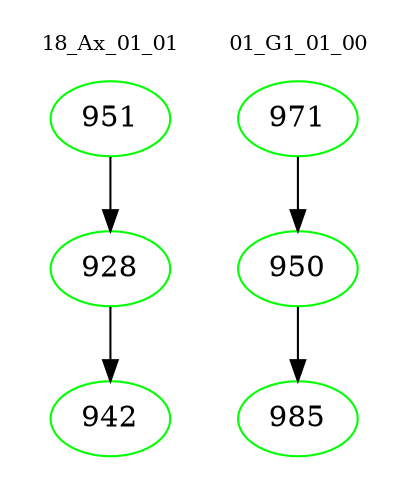 digraph{
subgraph cluster_0 {
color = white
label = "18_Ax_01_01";
fontsize=10;
T0_951 [label="951", color="green"]
T0_951 -> T0_928 [color="black"]
T0_928 [label="928", color="green"]
T0_928 -> T0_942 [color="black"]
T0_942 [label="942", color="green"]
}
subgraph cluster_1 {
color = white
label = "01_G1_01_00";
fontsize=10;
T1_971 [label="971", color="green"]
T1_971 -> T1_950 [color="black"]
T1_950 [label="950", color="green"]
T1_950 -> T1_985 [color="black"]
T1_985 [label="985", color="green"]
}
}
